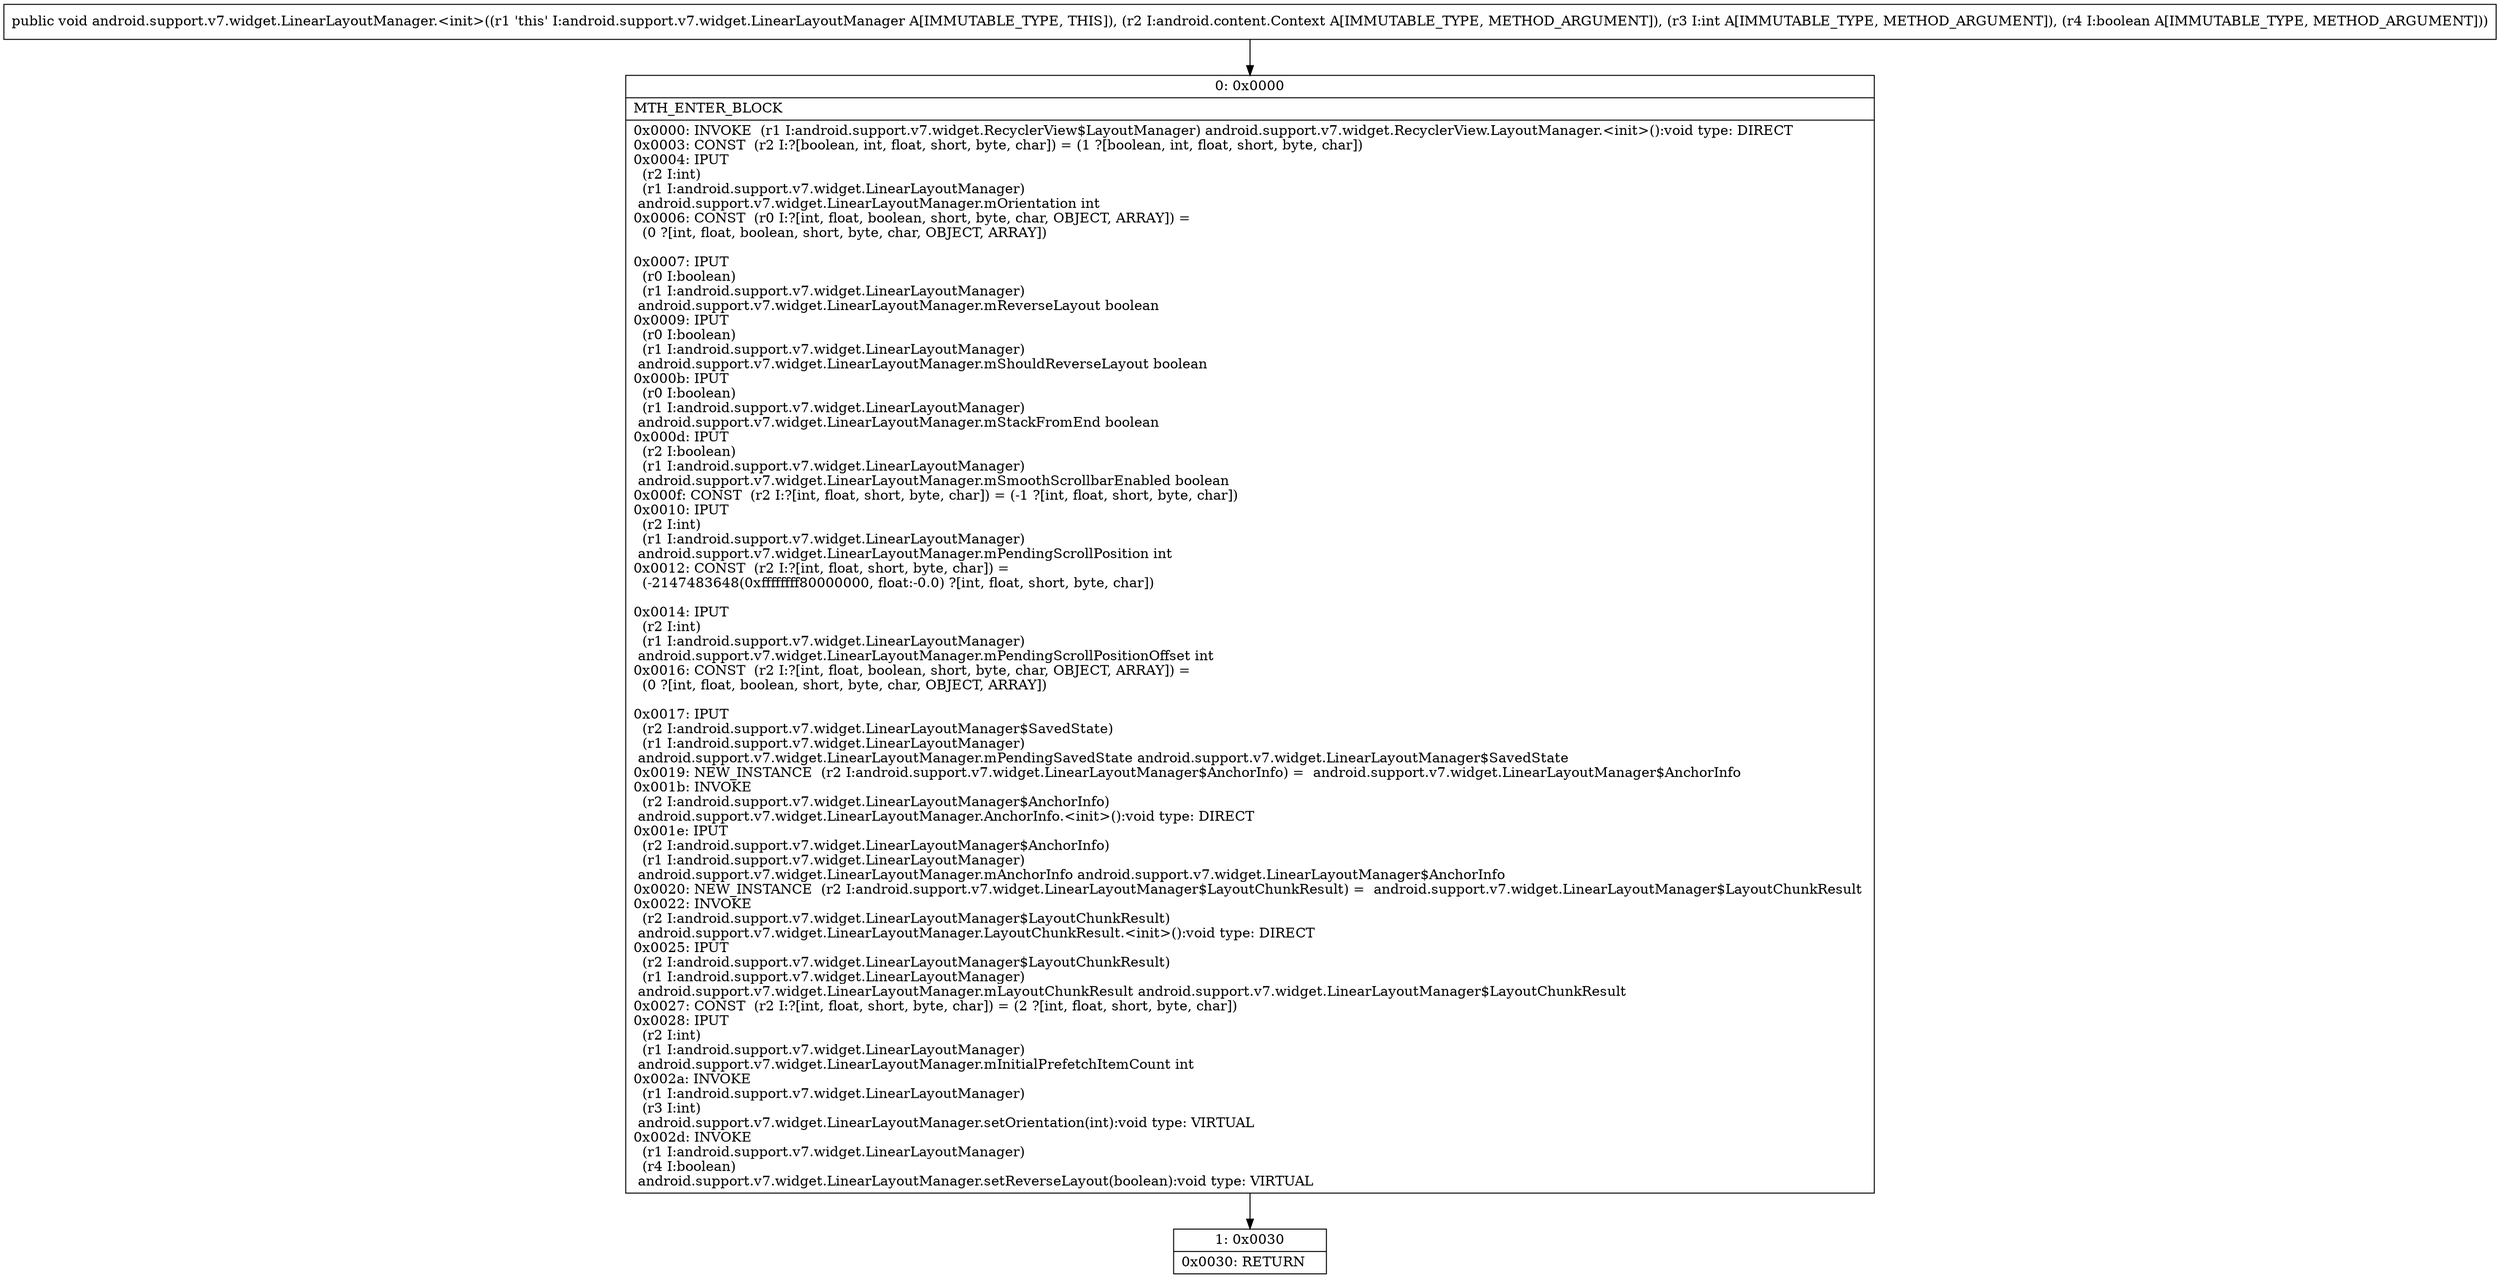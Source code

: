 digraph "CFG forandroid.support.v7.widget.LinearLayoutManager.\<init\>(Landroid\/content\/Context;IZ)V" {
Node_0 [shape=record,label="{0\:\ 0x0000|MTH_ENTER_BLOCK\l|0x0000: INVOKE  (r1 I:android.support.v7.widget.RecyclerView$LayoutManager) android.support.v7.widget.RecyclerView.LayoutManager.\<init\>():void type: DIRECT \l0x0003: CONST  (r2 I:?[boolean, int, float, short, byte, char]) = (1 ?[boolean, int, float, short, byte, char]) \l0x0004: IPUT  \l  (r2 I:int)\l  (r1 I:android.support.v7.widget.LinearLayoutManager)\l android.support.v7.widget.LinearLayoutManager.mOrientation int \l0x0006: CONST  (r0 I:?[int, float, boolean, short, byte, char, OBJECT, ARRAY]) = \l  (0 ?[int, float, boolean, short, byte, char, OBJECT, ARRAY])\l \l0x0007: IPUT  \l  (r0 I:boolean)\l  (r1 I:android.support.v7.widget.LinearLayoutManager)\l android.support.v7.widget.LinearLayoutManager.mReverseLayout boolean \l0x0009: IPUT  \l  (r0 I:boolean)\l  (r1 I:android.support.v7.widget.LinearLayoutManager)\l android.support.v7.widget.LinearLayoutManager.mShouldReverseLayout boolean \l0x000b: IPUT  \l  (r0 I:boolean)\l  (r1 I:android.support.v7.widget.LinearLayoutManager)\l android.support.v7.widget.LinearLayoutManager.mStackFromEnd boolean \l0x000d: IPUT  \l  (r2 I:boolean)\l  (r1 I:android.support.v7.widget.LinearLayoutManager)\l android.support.v7.widget.LinearLayoutManager.mSmoothScrollbarEnabled boolean \l0x000f: CONST  (r2 I:?[int, float, short, byte, char]) = (\-1 ?[int, float, short, byte, char]) \l0x0010: IPUT  \l  (r2 I:int)\l  (r1 I:android.support.v7.widget.LinearLayoutManager)\l android.support.v7.widget.LinearLayoutManager.mPendingScrollPosition int \l0x0012: CONST  (r2 I:?[int, float, short, byte, char]) = \l  (\-2147483648(0xffffffff80000000, float:\-0.0) ?[int, float, short, byte, char])\l \l0x0014: IPUT  \l  (r2 I:int)\l  (r1 I:android.support.v7.widget.LinearLayoutManager)\l android.support.v7.widget.LinearLayoutManager.mPendingScrollPositionOffset int \l0x0016: CONST  (r2 I:?[int, float, boolean, short, byte, char, OBJECT, ARRAY]) = \l  (0 ?[int, float, boolean, short, byte, char, OBJECT, ARRAY])\l \l0x0017: IPUT  \l  (r2 I:android.support.v7.widget.LinearLayoutManager$SavedState)\l  (r1 I:android.support.v7.widget.LinearLayoutManager)\l android.support.v7.widget.LinearLayoutManager.mPendingSavedState android.support.v7.widget.LinearLayoutManager$SavedState \l0x0019: NEW_INSTANCE  (r2 I:android.support.v7.widget.LinearLayoutManager$AnchorInfo) =  android.support.v7.widget.LinearLayoutManager$AnchorInfo \l0x001b: INVOKE  \l  (r2 I:android.support.v7.widget.LinearLayoutManager$AnchorInfo)\l android.support.v7.widget.LinearLayoutManager.AnchorInfo.\<init\>():void type: DIRECT \l0x001e: IPUT  \l  (r2 I:android.support.v7.widget.LinearLayoutManager$AnchorInfo)\l  (r1 I:android.support.v7.widget.LinearLayoutManager)\l android.support.v7.widget.LinearLayoutManager.mAnchorInfo android.support.v7.widget.LinearLayoutManager$AnchorInfo \l0x0020: NEW_INSTANCE  (r2 I:android.support.v7.widget.LinearLayoutManager$LayoutChunkResult) =  android.support.v7.widget.LinearLayoutManager$LayoutChunkResult \l0x0022: INVOKE  \l  (r2 I:android.support.v7.widget.LinearLayoutManager$LayoutChunkResult)\l android.support.v7.widget.LinearLayoutManager.LayoutChunkResult.\<init\>():void type: DIRECT \l0x0025: IPUT  \l  (r2 I:android.support.v7.widget.LinearLayoutManager$LayoutChunkResult)\l  (r1 I:android.support.v7.widget.LinearLayoutManager)\l android.support.v7.widget.LinearLayoutManager.mLayoutChunkResult android.support.v7.widget.LinearLayoutManager$LayoutChunkResult \l0x0027: CONST  (r2 I:?[int, float, short, byte, char]) = (2 ?[int, float, short, byte, char]) \l0x0028: IPUT  \l  (r2 I:int)\l  (r1 I:android.support.v7.widget.LinearLayoutManager)\l android.support.v7.widget.LinearLayoutManager.mInitialPrefetchItemCount int \l0x002a: INVOKE  \l  (r1 I:android.support.v7.widget.LinearLayoutManager)\l  (r3 I:int)\l android.support.v7.widget.LinearLayoutManager.setOrientation(int):void type: VIRTUAL \l0x002d: INVOKE  \l  (r1 I:android.support.v7.widget.LinearLayoutManager)\l  (r4 I:boolean)\l android.support.v7.widget.LinearLayoutManager.setReverseLayout(boolean):void type: VIRTUAL \l}"];
Node_1 [shape=record,label="{1\:\ 0x0030|0x0030: RETURN   \l}"];
MethodNode[shape=record,label="{public void android.support.v7.widget.LinearLayoutManager.\<init\>((r1 'this' I:android.support.v7.widget.LinearLayoutManager A[IMMUTABLE_TYPE, THIS]), (r2 I:android.content.Context A[IMMUTABLE_TYPE, METHOD_ARGUMENT]), (r3 I:int A[IMMUTABLE_TYPE, METHOD_ARGUMENT]), (r4 I:boolean A[IMMUTABLE_TYPE, METHOD_ARGUMENT])) }"];
MethodNode -> Node_0;
Node_0 -> Node_1;
}

